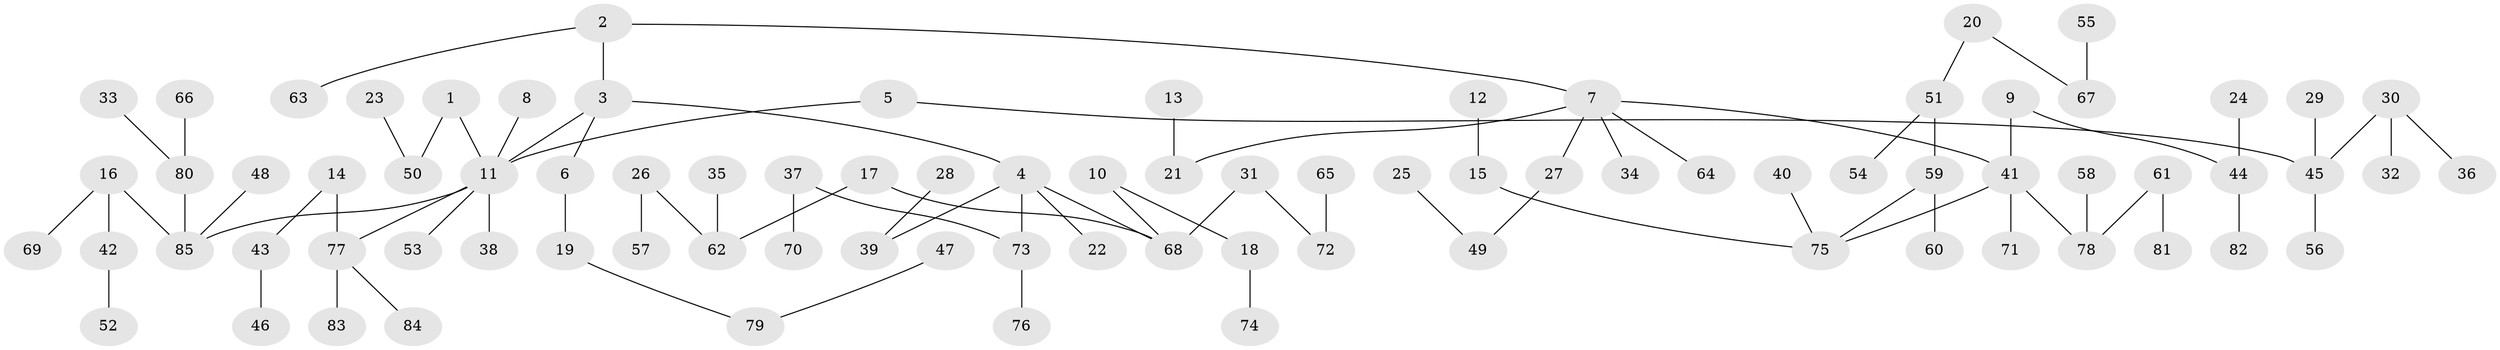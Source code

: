 // original degree distribution, {5: 0.0364963503649635, 9: 0.0072992700729927005, 4: 0.072992700729927, 2: 0.2116788321167883, 3: 0.1386861313868613, 6: 0.014598540145985401, 1: 0.5182481751824818}
// Generated by graph-tools (version 1.1) at 2025/37/03/04/25 23:37:28]
// undirected, 85 vertices, 84 edges
graph export_dot {
  node [color=gray90,style=filled];
  1;
  2;
  3;
  4;
  5;
  6;
  7;
  8;
  9;
  10;
  11;
  12;
  13;
  14;
  15;
  16;
  17;
  18;
  19;
  20;
  21;
  22;
  23;
  24;
  25;
  26;
  27;
  28;
  29;
  30;
  31;
  32;
  33;
  34;
  35;
  36;
  37;
  38;
  39;
  40;
  41;
  42;
  43;
  44;
  45;
  46;
  47;
  48;
  49;
  50;
  51;
  52;
  53;
  54;
  55;
  56;
  57;
  58;
  59;
  60;
  61;
  62;
  63;
  64;
  65;
  66;
  67;
  68;
  69;
  70;
  71;
  72;
  73;
  74;
  75;
  76;
  77;
  78;
  79;
  80;
  81;
  82;
  83;
  84;
  85;
  1 -- 11 [weight=1.0];
  1 -- 50 [weight=1.0];
  2 -- 3 [weight=1.0];
  2 -- 7 [weight=1.0];
  2 -- 63 [weight=1.0];
  3 -- 4 [weight=1.0];
  3 -- 6 [weight=1.0];
  3 -- 11 [weight=1.0];
  4 -- 22 [weight=1.0];
  4 -- 39 [weight=1.0];
  4 -- 68 [weight=1.0];
  4 -- 73 [weight=1.0];
  5 -- 11 [weight=1.0];
  5 -- 45 [weight=1.0];
  6 -- 19 [weight=1.0];
  7 -- 21 [weight=1.0];
  7 -- 27 [weight=1.0];
  7 -- 34 [weight=1.0];
  7 -- 41 [weight=1.0];
  7 -- 64 [weight=1.0];
  8 -- 11 [weight=1.0];
  9 -- 41 [weight=1.0];
  9 -- 44 [weight=1.0];
  10 -- 18 [weight=1.0];
  10 -- 68 [weight=1.0];
  11 -- 38 [weight=1.0];
  11 -- 53 [weight=1.0];
  11 -- 77 [weight=1.0];
  11 -- 85 [weight=1.0];
  12 -- 15 [weight=1.0];
  13 -- 21 [weight=1.0];
  14 -- 43 [weight=1.0];
  14 -- 77 [weight=1.0];
  15 -- 75 [weight=1.0];
  16 -- 42 [weight=1.0];
  16 -- 69 [weight=1.0];
  16 -- 85 [weight=1.0];
  17 -- 62 [weight=1.0];
  17 -- 68 [weight=1.0];
  18 -- 74 [weight=1.0];
  19 -- 79 [weight=1.0];
  20 -- 51 [weight=1.0];
  20 -- 67 [weight=1.0];
  23 -- 50 [weight=1.0];
  24 -- 44 [weight=1.0];
  25 -- 49 [weight=1.0];
  26 -- 57 [weight=1.0];
  26 -- 62 [weight=1.0];
  27 -- 49 [weight=1.0];
  28 -- 39 [weight=1.0];
  29 -- 45 [weight=1.0];
  30 -- 32 [weight=1.0];
  30 -- 36 [weight=1.0];
  30 -- 45 [weight=1.0];
  31 -- 68 [weight=1.0];
  31 -- 72 [weight=1.0];
  33 -- 80 [weight=1.0];
  35 -- 62 [weight=1.0];
  37 -- 70 [weight=1.0];
  37 -- 73 [weight=1.0];
  40 -- 75 [weight=1.0];
  41 -- 71 [weight=1.0];
  41 -- 75 [weight=1.0];
  41 -- 78 [weight=1.0];
  42 -- 52 [weight=1.0];
  43 -- 46 [weight=1.0];
  44 -- 82 [weight=1.0];
  45 -- 56 [weight=1.0];
  47 -- 79 [weight=1.0];
  48 -- 85 [weight=1.0];
  51 -- 54 [weight=1.0];
  51 -- 59 [weight=1.0];
  55 -- 67 [weight=1.0];
  58 -- 78 [weight=1.0];
  59 -- 60 [weight=1.0];
  59 -- 75 [weight=1.0];
  61 -- 78 [weight=1.0];
  61 -- 81 [weight=1.0];
  65 -- 72 [weight=1.0];
  66 -- 80 [weight=1.0];
  73 -- 76 [weight=1.0];
  77 -- 83 [weight=1.0];
  77 -- 84 [weight=1.0];
  80 -- 85 [weight=1.0];
}
